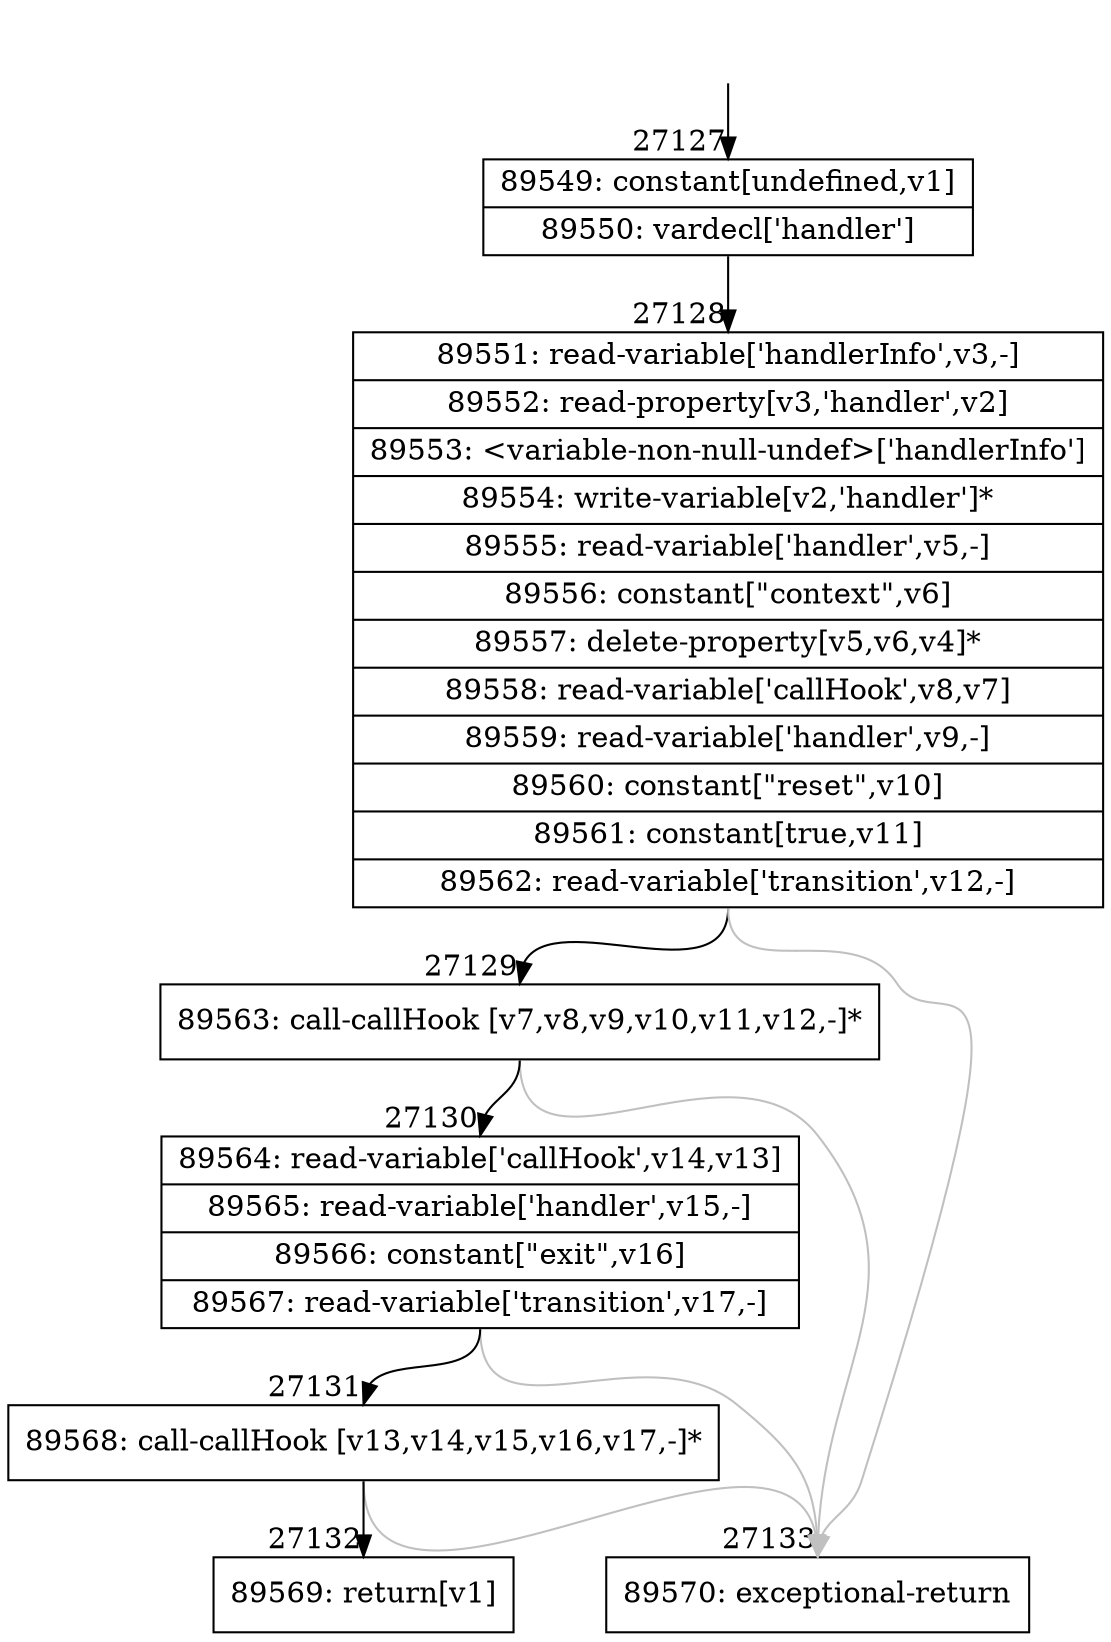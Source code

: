 digraph {
rankdir="TD"
BB_entry2379[shape=none,label=""];
BB_entry2379 -> BB27127 [tailport=s, headport=n, headlabel="    27127"]
BB27127 [shape=record label="{89549: constant[undefined,v1]|89550: vardecl['handler']}" ] 
BB27127 -> BB27128 [tailport=s, headport=n, headlabel="      27128"]
BB27128 [shape=record label="{89551: read-variable['handlerInfo',v3,-]|89552: read-property[v3,'handler',v2]|89553: \<variable-non-null-undef\>['handlerInfo']|89554: write-variable[v2,'handler']*|89555: read-variable['handler',v5,-]|89556: constant[\"context\",v6]|89557: delete-property[v5,v6,v4]*|89558: read-variable['callHook',v8,v7]|89559: read-variable['handler',v9,-]|89560: constant[\"reset\",v10]|89561: constant[true,v11]|89562: read-variable['transition',v12,-]}" ] 
BB27128 -> BB27129 [tailport=s, headport=n, headlabel="      27129"]
BB27128 -> BB27133 [tailport=s, headport=n, color=gray, headlabel="      27133"]
BB27129 [shape=record label="{89563: call-callHook [v7,v8,v9,v10,v11,v12,-]*}" ] 
BB27129 -> BB27130 [tailport=s, headport=n, headlabel="      27130"]
BB27129 -> BB27133 [tailport=s, headport=n, color=gray]
BB27130 [shape=record label="{89564: read-variable['callHook',v14,v13]|89565: read-variable['handler',v15,-]|89566: constant[\"exit\",v16]|89567: read-variable['transition',v17,-]}" ] 
BB27130 -> BB27131 [tailport=s, headport=n, headlabel="      27131"]
BB27130 -> BB27133 [tailport=s, headport=n, color=gray]
BB27131 [shape=record label="{89568: call-callHook [v13,v14,v15,v16,v17,-]*}" ] 
BB27131 -> BB27132 [tailport=s, headport=n, headlabel="      27132"]
BB27131 -> BB27133 [tailport=s, headport=n, color=gray]
BB27132 [shape=record label="{89569: return[v1]}" ] 
BB27133 [shape=record label="{89570: exceptional-return}" ] 
//#$~ 48919
}
